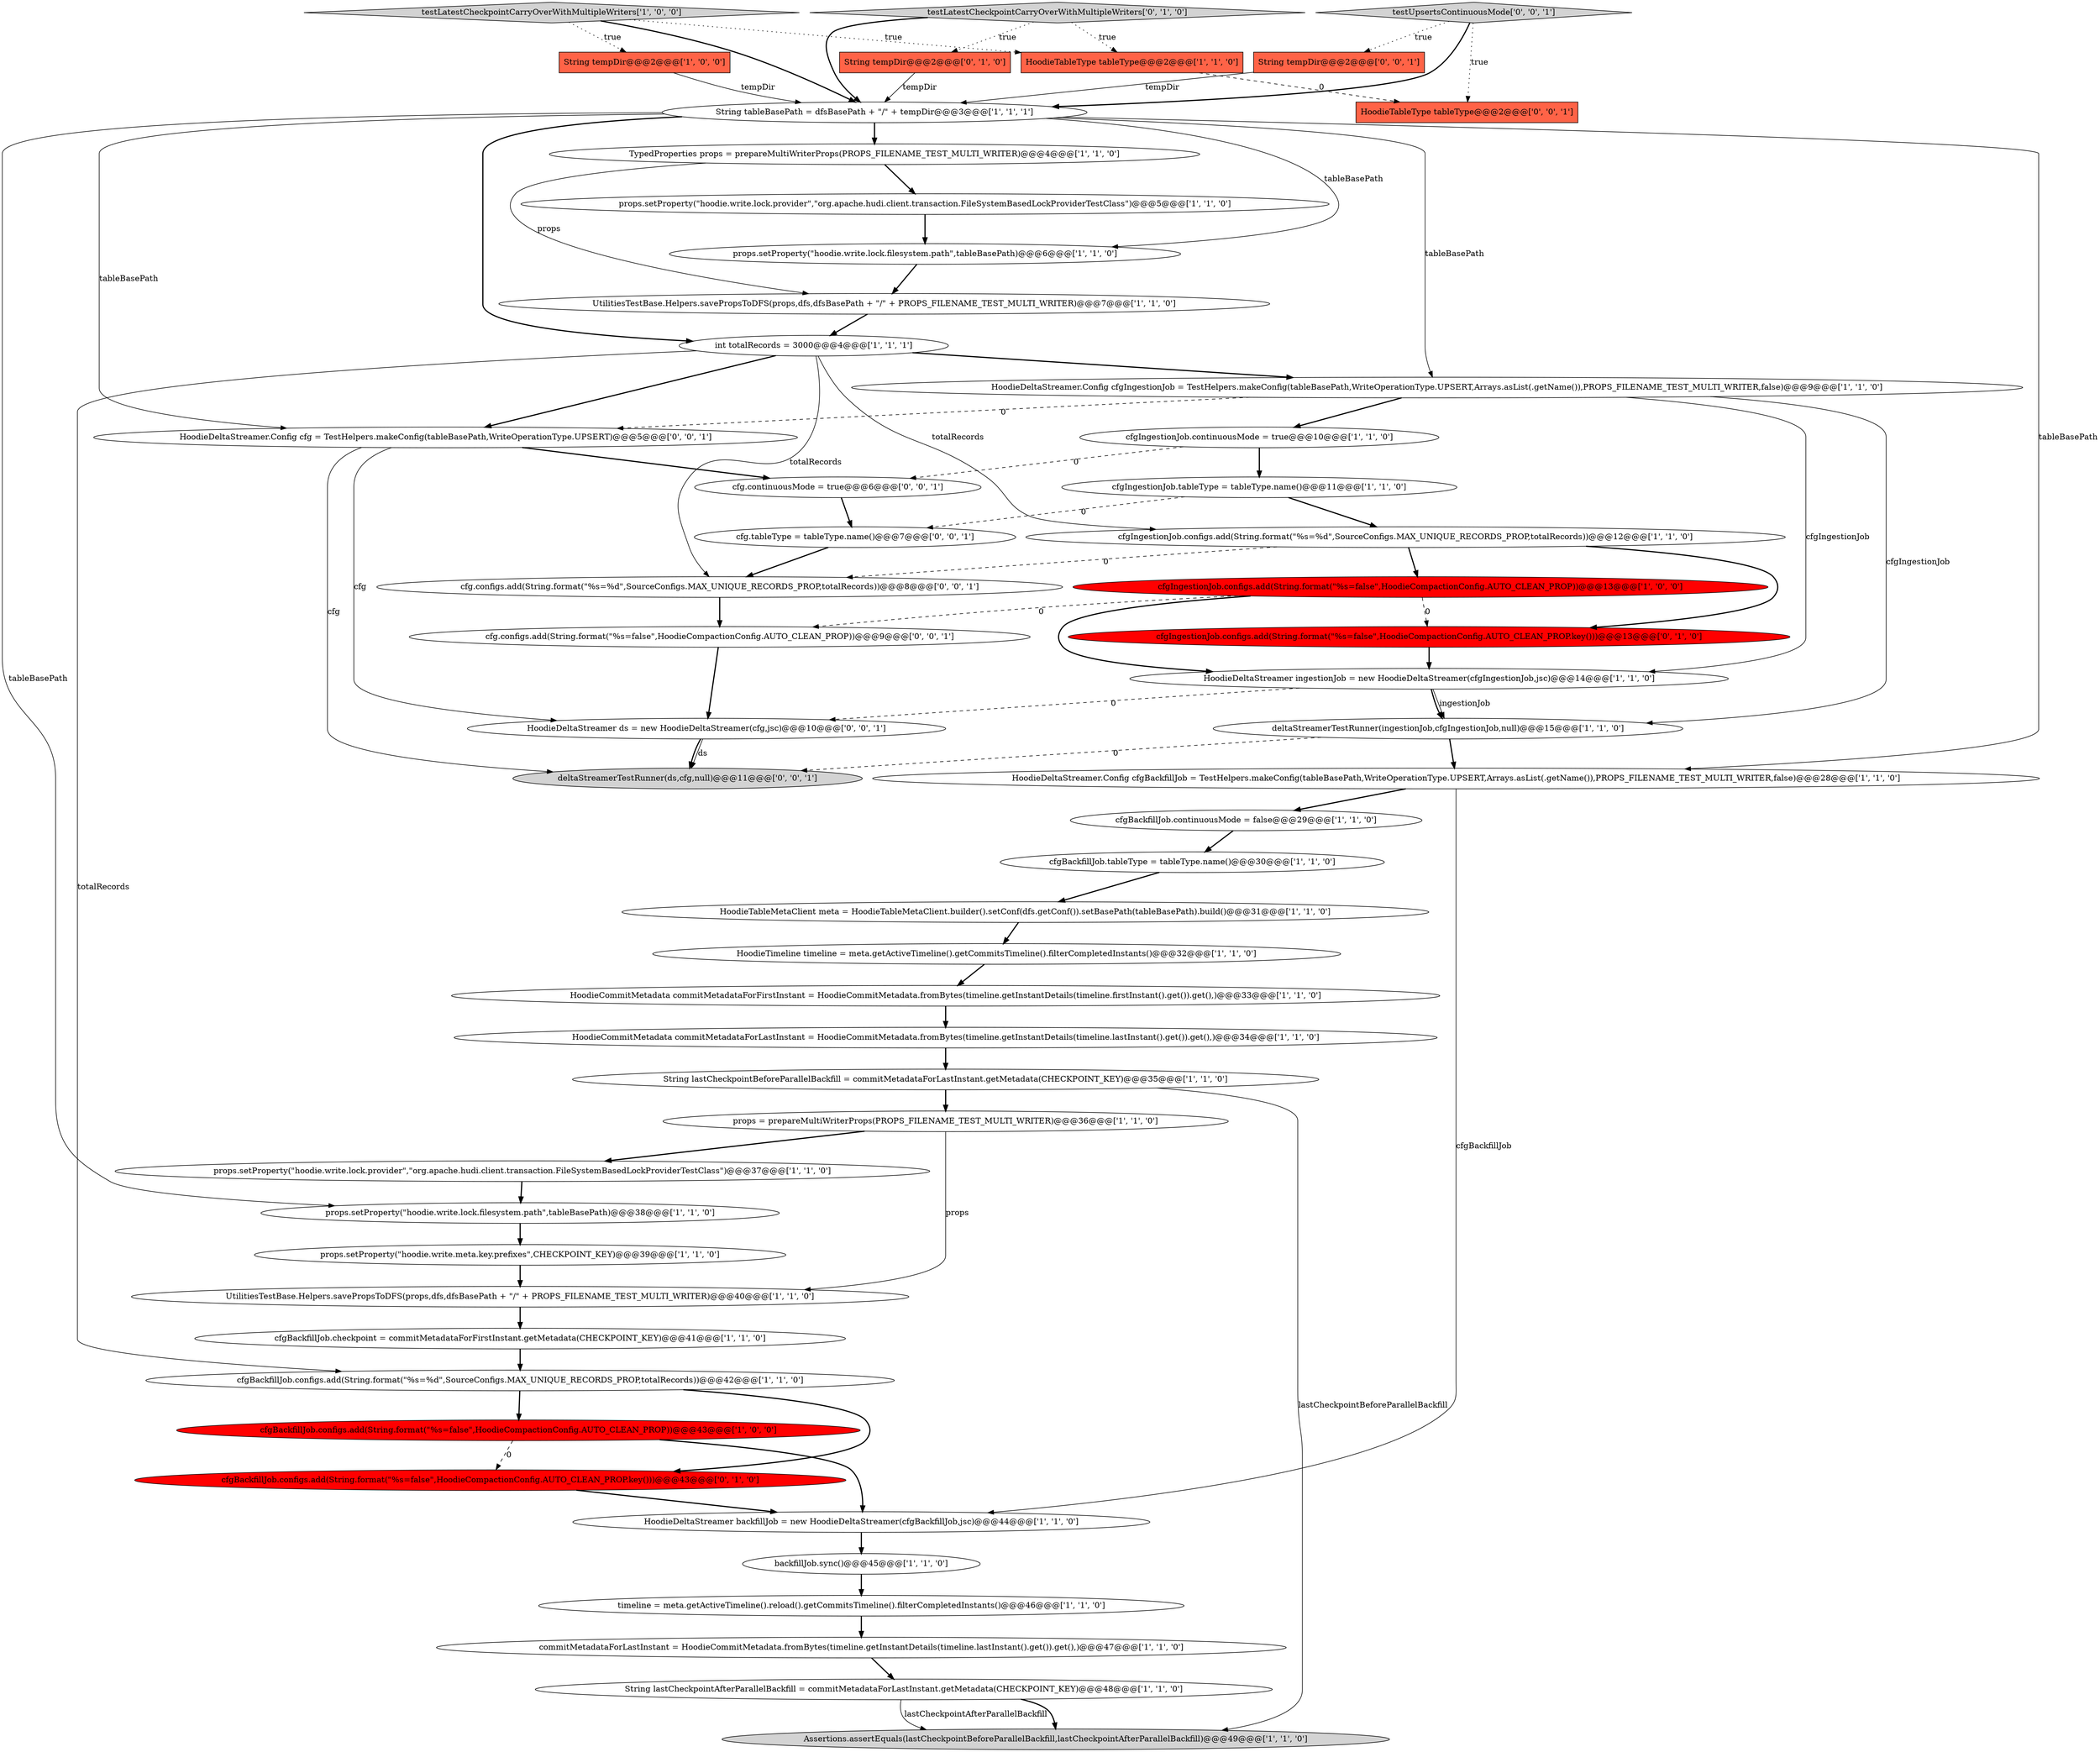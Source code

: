 digraph {
6 [style = filled, label = "testLatestCheckpointCarryOverWithMultipleWriters['1', '0', '0']", fillcolor = lightgray, shape = diamond image = "AAA0AAABBB1BBB"];
14 [style = filled, label = "HoodieCommitMetadata commitMetadataForFirstInstant = HoodieCommitMetadata.fromBytes(timeline.getInstantDetails(timeline.firstInstant().get()).get(),)@@@33@@@['1', '1', '0']", fillcolor = white, shape = ellipse image = "AAA0AAABBB1BBB"];
17 [style = filled, label = "UtilitiesTestBase.Helpers.savePropsToDFS(props,dfs,dfsBasePath + \"/\" + PROPS_FILENAME_TEST_MULTI_WRITER)@@@7@@@['1', '1', '0']", fillcolor = white, shape = ellipse image = "AAA0AAABBB1BBB"];
18 [style = filled, label = "HoodieDeltaStreamer backfillJob = new HoodieDeltaStreamer(cfgBackfillJob,jsc)@@@44@@@['1', '1', '0']", fillcolor = white, shape = ellipse image = "AAA0AAABBB1BBB"];
45 [style = filled, label = "HoodieDeltaStreamer.Config cfg = TestHelpers.makeConfig(tableBasePath,WriteOperationType.UPSERT)@@@5@@@['0', '0', '1']", fillcolor = white, shape = ellipse image = "AAA0AAABBB3BBB"];
47 [style = filled, label = "HoodieTableType tableType@@@2@@@['0', '0', '1']", fillcolor = tomato, shape = box image = "AAA0AAABBB3BBB"];
15 [style = filled, label = "HoodieDeltaStreamer.Config cfgIngestionJob = TestHelpers.makeConfig(tableBasePath,WriteOperationType.UPSERT,Arrays.asList(.getName()),PROPS_FILENAME_TEST_MULTI_WRITER,false)@@@9@@@['1', '1', '0']", fillcolor = white, shape = ellipse image = "AAA0AAABBB1BBB"];
1 [style = filled, label = "cfgBackfillJob.configs.add(String.format(\"%s=false\",HoodieCompactionConfig.AUTO_CLEAN_PROP))@@@43@@@['1', '0', '0']", fillcolor = red, shape = ellipse image = "AAA1AAABBB1BBB"];
9 [style = filled, label = "commitMetadataForLastInstant = HoodieCommitMetadata.fromBytes(timeline.getInstantDetails(timeline.lastInstant().get()).get(),)@@@47@@@['1', '1', '0']", fillcolor = white, shape = ellipse image = "AAA0AAABBB1BBB"];
10 [style = filled, label = "String lastCheckpointAfterParallelBackfill = commitMetadataForLastInstant.getMetadata(CHECKPOINT_KEY)@@@48@@@['1', '1', '0']", fillcolor = white, shape = ellipse image = "AAA0AAABBB1BBB"];
40 [style = filled, label = "testLatestCheckpointCarryOverWithMultipleWriters['0', '1', '0']", fillcolor = lightgray, shape = diamond image = "AAA0AAABBB2BBB"];
39 [style = filled, label = "cfgBackfillJob.configs.add(String.format(\"%s=false\",HoodieCompactionConfig.AUTO_CLEAN_PROP.key()))@@@43@@@['0', '1', '0']", fillcolor = red, shape = ellipse image = "AAA1AAABBB2BBB"];
11 [style = filled, label = "cfgIngestionJob.configs.add(String.format(\"%s=false\",HoodieCompactionConfig.AUTO_CLEAN_PROP))@@@13@@@['1', '0', '0']", fillcolor = red, shape = ellipse image = "AAA1AAABBB1BBB"];
33 [style = filled, label = "backfillJob.sync()@@@45@@@['1', '1', '0']", fillcolor = white, shape = ellipse image = "AAA0AAABBB1BBB"];
44 [style = filled, label = "cfg.tableType = tableType.name()@@@7@@@['0', '0', '1']", fillcolor = white, shape = ellipse image = "AAA0AAABBB3BBB"];
21 [style = filled, label = "UtilitiesTestBase.Helpers.savePropsToDFS(props,dfs,dfsBasePath + \"/\" + PROPS_FILENAME_TEST_MULTI_WRITER)@@@40@@@['1', '1', '0']", fillcolor = white, shape = ellipse image = "AAA0AAABBB1BBB"];
27 [style = filled, label = "String tableBasePath = dfsBasePath + \"/\" + tempDir@@@3@@@['1', '1', '1']", fillcolor = white, shape = ellipse image = "AAA0AAABBB1BBB"];
3 [style = filled, label = "HoodieCommitMetadata commitMetadataForLastInstant = HoodieCommitMetadata.fromBytes(timeline.getInstantDetails(timeline.lastInstant().get()).get(),)@@@34@@@['1', '1', '0']", fillcolor = white, shape = ellipse image = "AAA0AAABBB1BBB"];
16 [style = filled, label = "Assertions.assertEquals(lastCheckpointBeforeParallelBackfill,lastCheckpointAfterParallelBackfill)@@@49@@@['1', '1', '0']", fillcolor = lightgray, shape = ellipse image = "AAA0AAABBB1BBB"];
35 [style = filled, label = "int totalRecords = 3000@@@4@@@['1', '1', '1']", fillcolor = white, shape = ellipse image = "AAA0AAABBB1BBB"];
8 [style = filled, label = "String tempDir@@@2@@@['1', '0', '0']", fillcolor = tomato, shape = box image = "AAA0AAABBB1BBB"];
43 [style = filled, label = "cfg.continuousMode = true@@@6@@@['0', '0', '1']", fillcolor = white, shape = ellipse image = "AAA0AAABBB3BBB"];
41 [style = filled, label = "cfgIngestionJob.configs.add(String.format(\"%s=false\",HoodieCompactionConfig.AUTO_CLEAN_PROP.key()))@@@13@@@['0', '1', '0']", fillcolor = red, shape = ellipse image = "AAA1AAABBB2BBB"];
34 [style = filled, label = "deltaStreamerTestRunner(ingestionJob,cfgIngestionJob,null)@@@15@@@['1', '1', '0']", fillcolor = white, shape = ellipse image = "AAA0AAABBB1BBB"];
4 [style = filled, label = "props.setProperty(\"hoodie.write.lock.filesystem.path\",tableBasePath)@@@38@@@['1', '1', '0']", fillcolor = white, shape = ellipse image = "AAA0AAABBB1BBB"];
32 [style = filled, label = "String lastCheckpointBeforeParallelBackfill = commitMetadataForLastInstant.getMetadata(CHECKPOINT_KEY)@@@35@@@['1', '1', '0']", fillcolor = white, shape = ellipse image = "AAA0AAABBB1BBB"];
38 [style = filled, label = "String tempDir@@@2@@@['0', '1', '0']", fillcolor = tomato, shape = box image = "AAA0AAABBB2BBB"];
49 [style = filled, label = "cfg.configs.add(String.format(\"%s=%d\",SourceConfigs.MAX_UNIQUE_RECORDS_PROP,totalRecords))@@@8@@@['0', '0', '1']", fillcolor = white, shape = ellipse image = "AAA0AAABBB3BBB"];
31 [style = filled, label = "cfgBackfillJob.checkpoint = commitMetadataForFirstInstant.getMetadata(CHECKPOINT_KEY)@@@41@@@['1', '1', '0']", fillcolor = white, shape = ellipse image = "AAA0AAABBB1BBB"];
42 [style = filled, label = "String tempDir@@@2@@@['0', '0', '1']", fillcolor = tomato, shape = box image = "AAA0AAABBB3BBB"];
28 [style = filled, label = "HoodieTableType tableType@@@2@@@['1', '1', '0']", fillcolor = tomato, shape = box image = "AAA0AAABBB1BBB"];
20 [style = filled, label = "props.setProperty(\"hoodie.write.lock.filesystem.path\",tableBasePath)@@@6@@@['1', '1', '0']", fillcolor = white, shape = ellipse image = "AAA0AAABBB1BBB"];
0 [style = filled, label = "cfgBackfillJob.tableType = tableType.name()@@@30@@@['1', '1', '0']", fillcolor = white, shape = ellipse image = "AAA0AAABBB1BBB"];
5 [style = filled, label = "cfgIngestionJob.continuousMode = true@@@10@@@['1', '1', '0']", fillcolor = white, shape = ellipse image = "AAA0AAABBB1BBB"];
22 [style = filled, label = "TypedProperties props = prepareMultiWriterProps(PROPS_FILENAME_TEST_MULTI_WRITER)@@@4@@@['1', '1', '0']", fillcolor = white, shape = ellipse image = "AAA0AAABBB1BBB"];
29 [style = filled, label = "props.setProperty(\"hoodie.write.lock.provider\",\"org.apache.hudi.client.transaction.FileSystemBasedLockProviderTestClass\")@@@5@@@['1', '1', '0']", fillcolor = white, shape = ellipse image = "AAA0AAABBB1BBB"];
19 [style = filled, label = "cfgIngestionJob.configs.add(String.format(\"%s=%d\",SourceConfigs.MAX_UNIQUE_RECORDS_PROP,totalRecords))@@@12@@@['1', '1', '0']", fillcolor = white, shape = ellipse image = "AAA0AAABBB1BBB"];
23 [style = filled, label = "props = prepareMultiWriterProps(PROPS_FILENAME_TEST_MULTI_WRITER)@@@36@@@['1', '1', '0']", fillcolor = white, shape = ellipse image = "AAA0AAABBB1BBB"];
50 [style = filled, label = "deltaStreamerTestRunner(ds,cfg,null)@@@11@@@['0', '0', '1']", fillcolor = lightgray, shape = ellipse image = "AAA0AAABBB3BBB"];
46 [style = filled, label = "cfg.configs.add(String.format(\"%s=false\",HoodieCompactionConfig.AUTO_CLEAN_PROP))@@@9@@@['0', '0', '1']", fillcolor = white, shape = ellipse image = "AAA0AAABBB3BBB"];
26 [style = filled, label = "cfgBackfillJob.continuousMode = false@@@29@@@['1', '1', '0']", fillcolor = white, shape = ellipse image = "AAA0AAABBB1BBB"];
37 [style = filled, label = "props.setProperty(\"hoodie.write.lock.provider\",\"org.apache.hudi.client.transaction.FileSystemBasedLockProviderTestClass\")@@@37@@@['1', '1', '0']", fillcolor = white, shape = ellipse image = "AAA0AAABBB1BBB"];
51 [style = filled, label = "testUpsertsContinuousMode['0', '0', '1']", fillcolor = lightgray, shape = diamond image = "AAA0AAABBB3BBB"];
30 [style = filled, label = "cfgIngestionJob.tableType = tableType.name()@@@11@@@['1', '1', '0']", fillcolor = white, shape = ellipse image = "AAA0AAABBB1BBB"];
2 [style = filled, label = "HoodieTimeline timeline = meta.getActiveTimeline().getCommitsTimeline().filterCompletedInstants()@@@32@@@['1', '1', '0']", fillcolor = white, shape = ellipse image = "AAA0AAABBB1BBB"];
7 [style = filled, label = "HoodieDeltaStreamer ingestionJob = new HoodieDeltaStreamer(cfgIngestionJob,jsc)@@@14@@@['1', '1', '0']", fillcolor = white, shape = ellipse image = "AAA0AAABBB1BBB"];
24 [style = filled, label = "cfgBackfillJob.configs.add(String.format(\"%s=%d\",SourceConfigs.MAX_UNIQUE_RECORDS_PROP,totalRecords))@@@42@@@['1', '1', '0']", fillcolor = white, shape = ellipse image = "AAA0AAABBB1BBB"];
48 [style = filled, label = "HoodieDeltaStreamer ds = new HoodieDeltaStreamer(cfg,jsc)@@@10@@@['0', '0', '1']", fillcolor = white, shape = ellipse image = "AAA0AAABBB3BBB"];
25 [style = filled, label = "HoodieDeltaStreamer.Config cfgBackfillJob = TestHelpers.makeConfig(tableBasePath,WriteOperationType.UPSERT,Arrays.asList(.getName()),PROPS_FILENAME_TEST_MULTI_WRITER,false)@@@28@@@['1', '1', '0']", fillcolor = white, shape = ellipse image = "AAA0AAABBB1BBB"];
12 [style = filled, label = "HoodieTableMetaClient meta = HoodieTableMetaClient.builder().setConf(dfs.getConf()).setBasePath(tableBasePath).build()@@@31@@@['1', '1', '0']", fillcolor = white, shape = ellipse image = "AAA0AAABBB1BBB"];
13 [style = filled, label = "props.setProperty(\"hoodie.write.meta.key.prefixes\",CHECKPOINT_KEY)@@@39@@@['1', '1', '0']", fillcolor = white, shape = ellipse image = "AAA0AAABBB1BBB"];
36 [style = filled, label = "timeline = meta.getActiveTimeline().reload().getCommitsTimeline().filterCompletedInstants()@@@46@@@['1', '1', '0']", fillcolor = white, shape = ellipse image = "AAA0AAABBB1BBB"];
14->3 [style = bold, label=""];
32->23 [style = bold, label=""];
15->7 [style = solid, label="cfgIngestionJob"];
30->44 [style = dashed, label="0"];
40->28 [style = dotted, label="true"];
24->39 [style = bold, label=""];
19->11 [style = bold, label=""];
9->10 [style = bold, label=""];
51->47 [style = dotted, label="true"];
46->48 [style = bold, label=""];
39->18 [style = bold, label=""];
15->45 [style = dashed, label="0"];
32->16 [style = solid, label="lastCheckpointBeforeParallelBackfill"];
12->2 [style = bold, label=""];
22->17 [style = solid, label="props"];
21->31 [style = bold, label=""];
45->43 [style = bold, label=""];
51->42 [style = dotted, label="true"];
2->14 [style = bold, label=""];
35->45 [style = bold, label=""];
11->46 [style = dashed, label="0"];
5->30 [style = bold, label=""];
43->44 [style = bold, label=""];
17->35 [style = bold, label=""];
36->9 [style = bold, label=""];
25->18 [style = solid, label="cfgBackfillJob"];
10->16 [style = solid, label="lastCheckpointAfterParallelBackfill"];
28->47 [style = dashed, label="0"];
35->49 [style = solid, label="totalRecords"];
7->48 [style = dashed, label="0"];
48->50 [style = bold, label=""];
35->19 [style = solid, label="totalRecords"];
15->34 [style = solid, label="cfgIngestionJob"];
44->49 [style = bold, label=""];
27->20 [style = solid, label="tableBasePath"];
27->22 [style = bold, label=""];
30->19 [style = bold, label=""];
29->20 [style = bold, label=""];
26->0 [style = bold, label=""];
23->37 [style = bold, label=""];
19->41 [style = bold, label=""];
5->43 [style = dashed, label="0"];
49->46 [style = bold, label=""];
33->36 [style = bold, label=""];
25->26 [style = bold, label=""];
51->27 [style = bold, label=""];
1->39 [style = dashed, label="0"];
34->50 [style = dashed, label="0"];
35->15 [style = bold, label=""];
31->24 [style = bold, label=""];
27->4 [style = solid, label="tableBasePath"];
0->12 [style = bold, label=""];
4->13 [style = bold, label=""];
18->33 [style = bold, label=""];
22->29 [style = bold, label=""];
40->38 [style = dotted, label="true"];
27->35 [style = bold, label=""];
27->15 [style = solid, label="tableBasePath"];
6->27 [style = bold, label=""];
48->50 [style = solid, label="ds"];
27->45 [style = solid, label="tableBasePath"];
10->16 [style = bold, label=""];
6->8 [style = dotted, label="true"];
40->27 [style = bold, label=""];
45->50 [style = solid, label="cfg"];
24->1 [style = bold, label=""];
27->25 [style = solid, label="tableBasePath"];
45->48 [style = solid, label="cfg"];
20->17 [style = bold, label=""];
34->25 [style = bold, label=""];
38->27 [style = solid, label="tempDir"];
41->7 [style = bold, label=""];
7->34 [style = solid, label="ingestionJob"];
42->27 [style = solid, label="tempDir"];
35->24 [style = solid, label="totalRecords"];
1->18 [style = bold, label=""];
23->21 [style = solid, label="props"];
37->4 [style = bold, label=""];
15->5 [style = bold, label=""];
19->49 [style = dashed, label="0"];
6->28 [style = dotted, label="true"];
7->34 [style = bold, label=""];
11->41 [style = dashed, label="0"];
8->27 [style = solid, label="tempDir"];
3->32 [style = bold, label=""];
13->21 [style = bold, label=""];
11->7 [style = bold, label=""];
}

